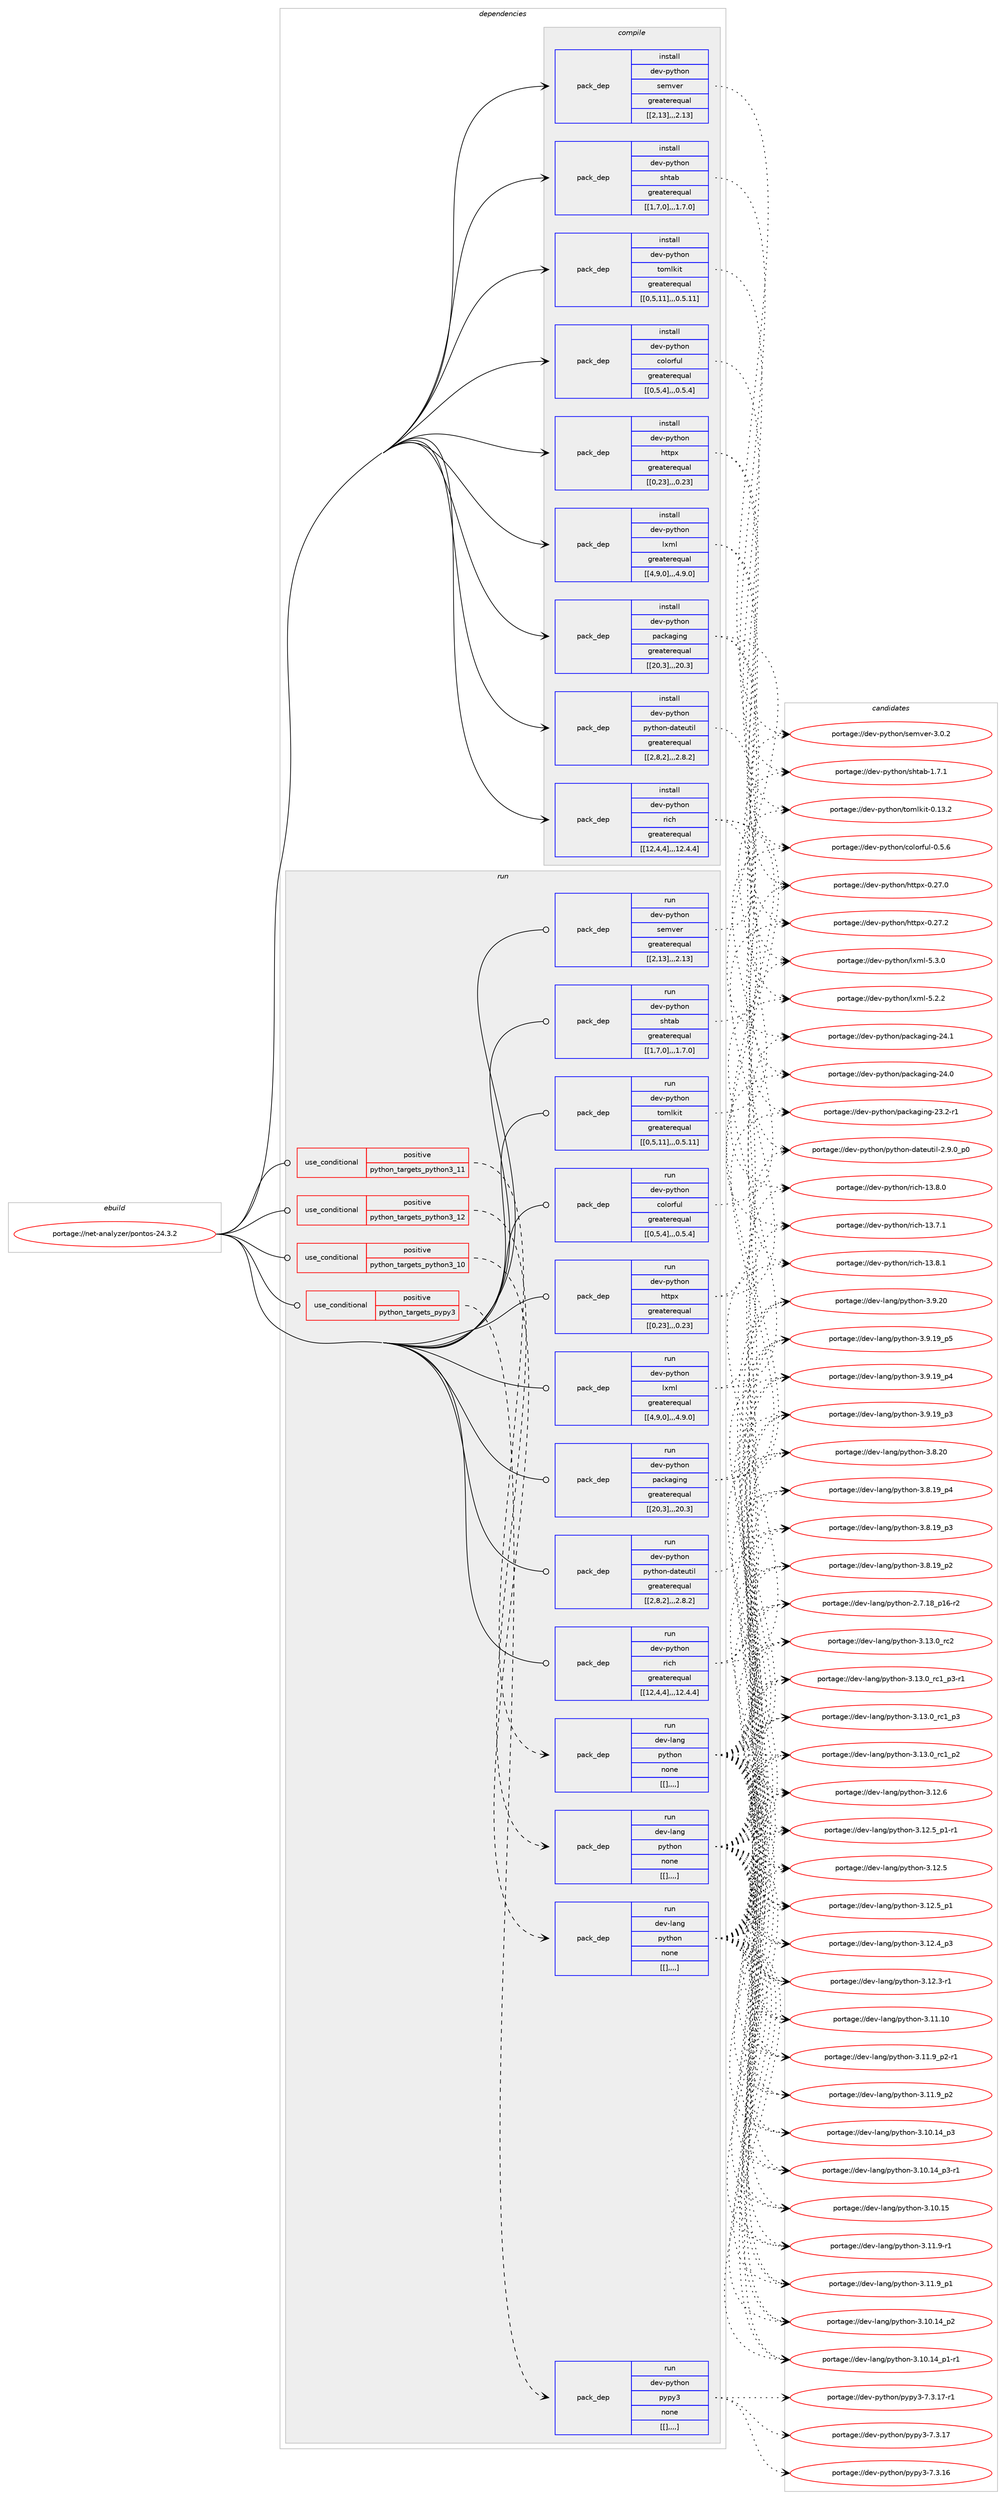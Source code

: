 digraph prolog {

# *************
# Graph options
# *************

newrank=true;
concentrate=true;
compound=true;
graph [rankdir=LR,fontname=Helvetica,fontsize=10,ranksep=1.5];#, ranksep=2.5, nodesep=0.2];
edge  [arrowhead=vee];
node  [fontname=Helvetica,fontsize=10];

# **********
# The ebuild
# **********

subgraph cluster_leftcol {
color=gray;
label=<<i>ebuild</i>>;
id [label="portage://net-analyzer/pontos-24.3.2", color=red, width=4, href="../net-analyzer/pontos-24.3.2.svg"];
}

# ****************
# The dependencies
# ****************

subgraph cluster_midcol {
color=gray;
label=<<i>dependencies</i>>;
subgraph cluster_compile {
fillcolor="#eeeeee";
style=filled;
label=<<i>compile</i>>;
subgraph pack264615 {
dependency360083 [label=<<TABLE BORDER="0" CELLBORDER="1" CELLSPACING="0" CELLPADDING="4" WIDTH="220"><TR><TD ROWSPAN="6" CELLPADDING="30">pack_dep</TD></TR><TR><TD WIDTH="110">install</TD></TR><TR><TD>dev-python</TD></TR><TR><TD>colorful</TD></TR><TR><TD>greaterequal</TD></TR><TR><TD>[[0,5,4],,,0.5.4]</TD></TR></TABLE>>, shape=none, color=blue];
}
id:e -> dependency360083:w [weight=20,style="solid",arrowhead="vee"];
subgraph pack264616 {
dependency360084 [label=<<TABLE BORDER="0" CELLBORDER="1" CELLSPACING="0" CELLPADDING="4" WIDTH="220"><TR><TD ROWSPAN="6" CELLPADDING="30">pack_dep</TD></TR><TR><TD WIDTH="110">install</TD></TR><TR><TD>dev-python</TD></TR><TR><TD>httpx</TD></TR><TR><TD>greaterequal</TD></TR><TR><TD>[[0,23],,,0.23]</TD></TR></TABLE>>, shape=none, color=blue];
}
id:e -> dependency360084:w [weight=20,style="solid",arrowhead="vee"];
subgraph pack264617 {
dependency360085 [label=<<TABLE BORDER="0" CELLBORDER="1" CELLSPACING="0" CELLPADDING="4" WIDTH="220"><TR><TD ROWSPAN="6" CELLPADDING="30">pack_dep</TD></TR><TR><TD WIDTH="110">install</TD></TR><TR><TD>dev-python</TD></TR><TR><TD>lxml</TD></TR><TR><TD>greaterequal</TD></TR><TR><TD>[[4,9,0],,,4.9.0]</TD></TR></TABLE>>, shape=none, color=blue];
}
id:e -> dependency360085:w [weight=20,style="solid",arrowhead="vee"];
subgraph pack264618 {
dependency360086 [label=<<TABLE BORDER="0" CELLBORDER="1" CELLSPACING="0" CELLPADDING="4" WIDTH="220"><TR><TD ROWSPAN="6" CELLPADDING="30">pack_dep</TD></TR><TR><TD WIDTH="110">install</TD></TR><TR><TD>dev-python</TD></TR><TR><TD>packaging</TD></TR><TR><TD>greaterequal</TD></TR><TR><TD>[[20,3],,,20.3]</TD></TR></TABLE>>, shape=none, color=blue];
}
id:e -> dependency360086:w [weight=20,style="solid",arrowhead="vee"];
subgraph pack264619 {
dependency360087 [label=<<TABLE BORDER="0" CELLBORDER="1" CELLSPACING="0" CELLPADDING="4" WIDTH="220"><TR><TD ROWSPAN="6" CELLPADDING="30">pack_dep</TD></TR><TR><TD WIDTH="110">install</TD></TR><TR><TD>dev-python</TD></TR><TR><TD>python-dateutil</TD></TR><TR><TD>greaterequal</TD></TR><TR><TD>[[2,8,2],,,2.8.2]</TD></TR></TABLE>>, shape=none, color=blue];
}
id:e -> dependency360087:w [weight=20,style="solid",arrowhead="vee"];
subgraph pack264620 {
dependency360088 [label=<<TABLE BORDER="0" CELLBORDER="1" CELLSPACING="0" CELLPADDING="4" WIDTH="220"><TR><TD ROWSPAN="6" CELLPADDING="30">pack_dep</TD></TR><TR><TD WIDTH="110">install</TD></TR><TR><TD>dev-python</TD></TR><TR><TD>rich</TD></TR><TR><TD>greaterequal</TD></TR><TR><TD>[[12,4,4],,,12.4.4]</TD></TR></TABLE>>, shape=none, color=blue];
}
id:e -> dependency360088:w [weight=20,style="solid",arrowhead="vee"];
subgraph pack264621 {
dependency360089 [label=<<TABLE BORDER="0" CELLBORDER="1" CELLSPACING="0" CELLPADDING="4" WIDTH="220"><TR><TD ROWSPAN="6" CELLPADDING="30">pack_dep</TD></TR><TR><TD WIDTH="110">install</TD></TR><TR><TD>dev-python</TD></TR><TR><TD>semver</TD></TR><TR><TD>greaterequal</TD></TR><TR><TD>[[2,13],,,2.13]</TD></TR></TABLE>>, shape=none, color=blue];
}
id:e -> dependency360089:w [weight=20,style="solid",arrowhead="vee"];
subgraph pack264622 {
dependency360090 [label=<<TABLE BORDER="0" CELLBORDER="1" CELLSPACING="0" CELLPADDING="4" WIDTH="220"><TR><TD ROWSPAN="6" CELLPADDING="30">pack_dep</TD></TR><TR><TD WIDTH="110">install</TD></TR><TR><TD>dev-python</TD></TR><TR><TD>shtab</TD></TR><TR><TD>greaterequal</TD></TR><TR><TD>[[1,7,0],,,1.7.0]</TD></TR></TABLE>>, shape=none, color=blue];
}
id:e -> dependency360090:w [weight=20,style="solid",arrowhead="vee"];
subgraph pack264623 {
dependency360091 [label=<<TABLE BORDER="0" CELLBORDER="1" CELLSPACING="0" CELLPADDING="4" WIDTH="220"><TR><TD ROWSPAN="6" CELLPADDING="30">pack_dep</TD></TR><TR><TD WIDTH="110">install</TD></TR><TR><TD>dev-python</TD></TR><TR><TD>tomlkit</TD></TR><TR><TD>greaterequal</TD></TR><TR><TD>[[0,5,11],,,0.5.11]</TD></TR></TABLE>>, shape=none, color=blue];
}
id:e -> dependency360091:w [weight=20,style="solid",arrowhead="vee"];
}
subgraph cluster_compileandrun {
fillcolor="#eeeeee";
style=filled;
label=<<i>compile and run</i>>;
}
subgraph cluster_run {
fillcolor="#eeeeee";
style=filled;
label=<<i>run</i>>;
subgraph cond92718 {
dependency360092 [label=<<TABLE BORDER="0" CELLBORDER="1" CELLSPACING="0" CELLPADDING="4"><TR><TD ROWSPAN="3" CELLPADDING="10">use_conditional</TD></TR><TR><TD>positive</TD></TR><TR><TD>python_targets_pypy3</TD></TR></TABLE>>, shape=none, color=red];
subgraph pack264624 {
dependency360093 [label=<<TABLE BORDER="0" CELLBORDER="1" CELLSPACING="0" CELLPADDING="4" WIDTH="220"><TR><TD ROWSPAN="6" CELLPADDING="30">pack_dep</TD></TR><TR><TD WIDTH="110">run</TD></TR><TR><TD>dev-python</TD></TR><TR><TD>pypy3</TD></TR><TR><TD>none</TD></TR><TR><TD>[[],,,,]</TD></TR></TABLE>>, shape=none, color=blue];
}
dependency360092:e -> dependency360093:w [weight=20,style="dashed",arrowhead="vee"];
}
id:e -> dependency360092:w [weight=20,style="solid",arrowhead="odot"];
subgraph cond92719 {
dependency360094 [label=<<TABLE BORDER="0" CELLBORDER="1" CELLSPACING="0" CELLPADDING="4"><TR><TD ROWSPAN="3" CELLPADDING="10">use_conditional</TD></TR><TR><TD>positive</TD></TR><TR><TD>python_targets_python3_10</TD></TR></TABLE>>, shape=none, color=red];
subgraph pack264625 {
dependency360095 [label=<<TABLE BORDER="0" CELLBORDER="1" CELLSPACING="0" CELLPADDING="4" WIDTH="220"><TR><TD ROWSPAN="6" CELLPADDING="30">pack_dep</TD></TR><TR><TD WIDTH="110">run</TD></TR><TR><TD>dev-lang</TD></TR><TR><TD>python</TD></TR><TR><TD>none</TD></TR><TR><TD>[[],,,,]</TD></TR></TABLE>>, shape=none, color=blue];
}
dependency360094:e -> dependency360095:w [weight=20,style="dashed",arrowhead="vee"];
}
id:e -> dependency360094:w [weight=20,style="solid",arrowhead="odot"];
subgraph cond92720 {
dependency360096 [label=<<TABLE BORDER="0" CELLBORDER="1" CELLSPACING="0" CELLPADDING="4"><TR><TD ROWSPAN="3" CELLPADDING="10">use_conditional</TD></TR><TR><TD>positive</TD></TR><TR><TD>python_targets_python3_11</TD></TR></TABLE>>, shape=none, color=red];
subgraph pack264626 {
dependency360097 [label=<<TABLE BORDER="0" CELLBORDER="1" CELLSPACING="0" CELLPADDING="4" WIDTH="220"><TR><TD ROWSPAN="6" CELLPADDING="30">pack_dep</TD></TR><TR><TD WIDTH="110">run</TD></TR><TR><TD>dev-lang</TD></TR><TR><TD>python</TD></TR><TR><TD>none</TD></TR><TR><TD>[[],,,,]</TD></TR></TABLE>>, shape=none, color=blue];
}
dependency360096:e -> dependency360097:w [weight=20,style="dashed",arrowhead="vee"];
}
id:e -> dependency360096:w [weight=20,style="solid",arrowhead="odot"];
subgraph cond92721 {
dependency360098 [label=<<TABLE BORDER="0" CELLBORDER="1" CELLSPACING="0" CELLPADDING="4"><TR><TD ROWSPAN="3" CELLPADDING="10">use_conditional</TD></TR><TR><TD>positive</TD></TR><TR><TD>python_targets_python3_12</TD></TR></TABLE>>, shape=none, color=red];
subgraph pack264627 {
dependency360099 [label=<<TABLE BORDER="0" CELLBORDER="1" CELLSPACING="0" CELLPADDING="4" WIDTH="220"><TR><TD ROWSPAN="6" CELLPADDING="30">pack_dep</TD></TR><TR><TD WIDTH="110">run</TD></TR><TR><TD>dev-lang</TD></TR><TR><TD>python</TD></TR><TR><TD>none</TD></TR><TR><TD>[[],,,,]</TD></TR></TABLE>>, shape=none, color=blue];
}
dependency360098:e -> dependency360099:w [weight=20,style="dashed",arrowhead="vee"];
}
id:e -> dependency360098:w [weight=20,style="solid",arrowhead="odot"];
subgraph pack264628 {
dependency360100 [label=<<TABLE BORDER="0" CELLBORDER="1" CELLSPACING="0" CELLPADDING="4" WIDTH="220"><TR><TD ROWSPAN="6" CELLPADDING="30">pack_dep</TD></TR><TR><TD WIDTH="110">run</TD></TR><TR><TD>dev-python</TD></TR><TR><TD>colorful</TD></TR><TR><TD>greaterequal</TD></TR><TR><TD>[[0,5,4],,,0.5.4]</TD></TR></TABLE>>, shape=none, color=blue];
}
id:e -> dependency360100:w [weight=20,style="solid",arrowhead="odot"];
subgraph pack264629 {
dependency360101 [label=<<TABLE BORDER="0" CELLBORDER="1" CELLSPACING="0" CELLPADDING="4" WIDTH="220"><TR><TD ROWSPAN="6" CELLPADDING="30">pack_dep</TD></TR><TR><TD WIDTH="110">run</TD></TR><TR><TD>dev-python</TD></TR><TR><TD>httpx</TD></TR><TR><TD>greaterequal</TD></TR><TR><TD>[[0,23],,,0.23]</TD></TR></TABLE>>, shape=none, color=blue];
}
id:e -> dependency360101:w [weight=20,style="solid",arrowhead="odot"];
subgraph pack264630 {
dependency360102 [label=<<TABLE BORDER="0" CELLBORDER="1" CELLSPACING="0" CELLPADDING="4" WIDTH="220"><TR><TD ROWSPAN="6" CELLPADDING="30">pack_dep</TD></TR><TR><TD WIDTH="110">run</TD></TR><TR><TD>dev-python</TD></TR><TR><TD>lxml</TD></TR><TR><TD>greaterequal</TD></TR><TR><TD>[[4,9,0],,,4.9.0]</TD></TR></TABLE>>, shape=none, color=blue];
}
id:e -> dependency360102:w [weight=20,style="solid",arrowhead="odot"];
subgraph pack264631 {
dependency360103 [label=<<TABLE BORDER="0" CELLBORDER="1" CELLSPACING="0" CELLPADDING="4" WIDTH="220"><TR><TD ROWSPAN="6" CELLPADDING="30">pack_dep</TD></TR><TR><TD WIDTH="110">run</TD></TR><TR><TD>dev-python</TD></TR><TR><TD>packaging</TD></TR><TR><TD>greaterequal</TD></TR><TR><TD>[[20,3],,,20.3]</TD></TR></TABLE>>, shape=none, color=blue];
}
id:e -> dependency360103:w [weight=20,style="solid",arrowhead="odot"];
subgraph pack264632 {
dependency360104 [label=<<TABLE BORDER="0" CELLBORDER="1" CELLSPACING="0" CELLPADDING="4" WIDTH="220"><TR><TD ROWSPAN="6" CELLPADDING="30">pack_dep</TD></TR><TR><TD WIDTH="110">run</TD></TR><TR><TD>dev-python</TD></TR><TR><TD>python-dateutil</TD></TR><TR><TD>greaterequal</TD></TR><TR><TD>[[2,8,2],,,2.8.2]</TD></TR></TABLE>>, shape=none, color=blue];
}
id:e -> dependency360104:w [weight=20,style="solid",arrowhead="odot"];
subgraph pack264633 {
dependency360105 [label=<<TABLE BORDER="0" CELLBORDER="1" CELLSPACING="0" CELLPADDING="4" WIDTH="220"><TR><TD ROWSPAN="6" CELLPADDING="30">pack_dep</TD></TR><TR><TD WIDTH="110">run</TD></TR><TR><TD>dev-python</TD></TR><TR><TD>rich</TD></TR><TR><TD>greaterequal</TD></TR><TR><TD>[[12,4,4],,,12.4.4]</TD></TR></TABLE>>, shape=none, color=blue];
}
id:e -> dependency360105:w [weight=20,style="solid",arrowhead="odot"];
subgraph pack264634 {
dependency360106 [label=<<TABLE BORDER="0" CELLBORDER="1" CELLSPACING="0" CELLPADDING="4" WIDTH="220"><TR><TD ROWSPAN="6" CELLPADDING="30">pack_dep</TD></TR><TR><TD WIDTH="110">run</TD></TR><TR><TD>dev-python</TD></TR><TR><TD>semver</TD></TR><TR><TD>greaterequal</TD></TR><TR><TD>[[2,13],,,2.13]</TD></TR></TABLE>>, shape=none, color=blue];
}
id:e -> dependency360106:w [weight=20,style="solid",arrowhead="odot"];
subgraph pack264635 {
dependency360107 [label=<<TABLE BORDER="0" CELLBORDER="1" CELLSPACING="0" CELLPADDING="4" WIDTH="220"><TR><TD ROWSPAN="6" CELLPADDING="30">pack_dep</TD></TR><TR><TD WIDTH="110">run</TD></TR><TR><TD>dev-python</TD></TR><TR><TD>shtab</TD></TR><TR><TD>greaterequal</TD></TR><TR><TD>[[1,7,0],,,1.7.0]</TD></TR></TABLE>>, shape=none, color=blue];
}
id:e -> dependency360107:w [weight=20,style="solid",arrowhead="odot"];
subgraph pack264636 {
dependency360108 [label=<<TABLE BORDER="0" CELLBORDER="1" CELLSPACING="0" CELLPADDING="4" WIDTH="220"><TR><TD ROWSPAN="6" CELLPADDING="30">pack_dep</TD></TR><TR><TD WIDTH="110">run</TD></TR><TR><TD>dev-python</TD></TR><TR><TD>tomlkit</TD></TR><TR><TD>greaterequal</TD></TR><TR><TD>[[0,5,11],,,0.5.11]</TD></TR></TABLE>>, shape=none, color=blue];
}
id:e -> dependency360108:w [weight=20,style="solid",arrowhead="odot"];
}
}

# **************
# The candidates
# **************

subgraph cluster_choices {
rank=same;
color=gray;
label=<<i>candidates</i>>;

subgraph choice264615 {
color=black;
nodesep=1;
choice100101118451121211161041111104799111108111114102117108454846534654 [label="portage://dev-python/colorful-0.5.6", color=red, width=4,href="../dev-python/colorful-0.5.6.svg"];
dependency360083:e -> choice100101118451121211161041111104799111108111114102117108454846534654:w [style=dotted,weight="100"];
}
subgraph choice264616 {
color=black;
nodesep=1;
choice100101118451121211161041111104710411611611212045484650554650 [label="portage://dev-python/httpx-0.27.2", color=red, width=4,href="../dev-python/httpx-0.27.2.svg"];
choice100101118451121211161041111104710411611611212045484650554648 [label="portage://dev-python/httpx-0.27.0", color=red, width=4,href="../dev-python/httpx-0.27.0.svg"];
dependency360084:e -> choice100101118451121211161041111104710411611611212045484650554650:w [style=dotted,weight="100"];
dependency360084:e -> choice100101118451121211161041111104710411611611212045484650554648:w [style=dotted,weight="100"];
}
subgraph choice264617 {
color=black;
nodesep=1;
choice1001011184511212111610411111047108120109108455346514648 [label="portage://dev-python/lxml-5.3.0", color=red, width=4,href="../dev-python/lxml-5.3.0.svg"];
choice1001011184511212111610411111047108120109108455346504650 [label="portage://dev-python/lxml-5.2.2", color=red, width=4,href="../dev-python/lxml-5.2.2.svg"];
dependency360085:e -> choice1001011184511212111610411111047108120109108455346514648:w [style=dotted,weight="100"];
dependency360085:e -> choice1001011184511212111610411111047108120109108455346504650:w [style=dotted,weight="100"];
}
subgraph choice264618 {
color=black;
nodesep=1;
choice10010111845112121116104111110471129799107971031051101034550524649 [label="portage://dev-python/packaging-24.1", color=red, width=4,href="../dev-python/packaging-24.1.svg"];
choice10010111845112121116104111110471129799107971031051101034550524648 [label="portage://dev-python/packaging-24.0", color=red, width=4,href="../dev-python/packaging-24.0.svg"];
choice100101118451121211161041111104711297991079710310511010345505146504511449 [label="portage://dev-python/packaging-23.2-r1", color=red, width=4,href="../dev-python/packaging-23.2-r1.svg"];
dependency360086:e -> choice10010111845112121116104111110471129799107971031051101034550524649:w [style=dotted,weight="100"];
dependency360086:e -> choice10010111845112121116104111110471129799107971031051101034550524648:w [style=dotted,weight="100"];
dependency360086:e -> choice100101118451121211161041111104711297991079710310511010345505146504511449:w [style=dotted,weight="100"];
}
subgraph choice264619 {
color=black;
nodesep=1;
choice100101118451121211161041111104711212111610411111045100971161011171161051084550465746489511248 [label="portage://dev-python/python-dateutil-2.9.0_p0", color=red, width=4,href="../dev-python/python-dateutil-2.9.0_p0.svg"];
dependency360087:e -> choice100101118451121211161041111104711212111610411111045100971161011171161051084550465746489511248:w [style=dotted,weight="100"];
}
subgraph choice264620 {
color=black;
nodesep=1;
choice10010111845112121116104111110471141059910445495146564649 [label="portage://dev-python/rich-13.8.1", color=red, width=4,href="../dev-python/rich-13.8.1.svg"];
choice10010111845112121116104111110471141059910445495146564648 [label="portage://dev-python/rich-13.8.0", color=red, width=4,href="../dev-python/rich-13.8.0.svg"];
choice10010111845112121116104111110471141059910445495146554649 [label="portage://dev-python/rich-13.7.1", color=red, width=4,href="../dev-python/rich-13.7.1.svg"];
dependency360088:e -> choice10010111845112121116104111110471141059910445495146564649:w [style=dotted,weight="100"];
dependency360088:e -> choice10010111845112121116104111110471141059910445495146564648:w [style=dotted,weight="100"];
dependency360088:e -> choice10010111845112121116104111110471141059910445495146554649:w [style=dotted,weight="100"];
}
subgraph choice264621 {
color=black;
nodesep=1;
choice1001011184511212111610411111047115101109118101114455146484650 [label="portage://dev-python/semver-3.0.2", color=red, width=4,href="../dev-python/semver-3.0.2.svg"];
dependency360089:e -> choice1001011184511212111610411111047115101109118101114455146484650:w [style=dotted,weight="100"];
}
subgraph choice264622 {
color=black;
nodesep=1;
choice10010111845112121116104111110471151041169798454946554649 [label="portage://dev-python/shtab-1.7.1", color=red, width=4,href="../dev-python/shtab-1.7.1.svg"];
dependency360090:e -> choice10010111845112121116104111110471151041169798454946554649:w [style=dotted,weight="100"];
}
subgraph choice264623 {
color=black;
nodesep=1;
choice100101118451121211161041111104711611110910810710511645484649514650 [label="portage://dev-python/tomlkit-0.13.2", color=red, width=4,href="../dev-python/tomlkit-0.13.2.svg"];
dependency360091:e -> choice100101118451121211161041111104711611110910810710511645484649514650:w [style=dotted,weight="100"];
}
subgraph choice264624 {
color=black;
nodesep=1;
choice100101118451121211161041111104711212111212151455546514649554511449 [label="portage://dev-python/pypy3-7.3.17-r1", color=red, width=4,href="../dev-python/pypy3-7.3.17-r1.svg"];
choice10010111845112121116104111110471121211121215145554651464955 [label="portage://dev-python/pypy3-7.3.17", color=red, width=4,href="../dev-python/pypy3-7.3.17.svg"];
choice10010111845112121116104111110471121211121215145554651464954 [label="portage://dev-python/pypy3-7.3.16", color=red, width=4,href="../dev-python/pypy3-7.3.16.svg"];
dependency360093:e -> choice100101118451121211161041111104711212111212151455546514649554511449:w [style=dotted,weight="100"];
dependency360093:e -> choice10010111845112121116104111110471121211121215145554651464955:w [style=dotted,weight="100"];
dependency360093:e -> choice10010111845112121116104111110471121211121215145554651464954:w [style=dotted,weight="100"];
}
subgraph choice264625 {
color=black;
nodesep=1;
choice10010111845108971101034711212111610411111045514649514648951149950 [label="portage://dev-lang/python-3.13.0_rc2", color=red, width=4,href="../dev-lang/python-3.13.0_rc2.svg"];
choice1001011184510897110103471121211161041111104551464951464895114994995112514511449 [label="portage://dev-lang/python-3.13.0_rc1_p3-r1", color=red, width=4,href="../dev-lang/python-3.13.0_rc1_p3-r1.svg"];
choice100101118451089711010347112121116104111110455146495146489511499499511251 [label="portage://dev-lang/python-3.13.0_rc1_p3", color=red, width=4,href="../dev-lang/python-3.13.0_rc1_p3.svg"];
choice100101118451089711010347112121116104111110455146495146489511499499511250 [label="portage://dev-lang/python-3.13.0_rc1_p2", color=red, width=4,href="../dev-lang/python-3.13.0_rc1_p2.svg"];
choice10010111845108971101034711212111610411111045514649504654 [label="portage://dev-lang/python-3.12.6", color=red, width=4,href="../dev-lang/python-3.12.6.svg"];
choice1001011184510897110103471121211161041111104551464950465395112494511449 [label="portage://dev-lang/python-3.12.5_p1-r1", color=red, width=4,href="../dev-lang/python-3.12.5_p1-r1.svg"];
choice100101118451089711010347112121116104111110455146495046539511249 [label="portage://dev-lang/python-3.12.5_p1", color=red, width=4,href="../dev-lang/python-3.12.5_p1.svg"];
choice10010111845108971101034711212111610411111045514649504653 [label="portage://dev-lang/python-3.12.5", color=red, width=4,href="../dev-lang/python-3.12.5.svg"];
choice100101118451089711010347112121116104111110455146495046529511251 [label="portage://dev-lang/python-3.12.4_p3", color=red, width=4,href="../dev-lang/python-3.12.4_p3.svg"];
choice100101118451089711010347112121116104111110455146495046514511449 [label="portage://dev-lang/python-3.12.3-r1", color=red, width=4,href="../dev-lang/python-3.12.3-r1.svg"];
choice1001011184510897110103471121211161041111104551464949464948 [label="portage://dev-lang/python-3.11.10", color=red, width=4,href="../dev-lang/python-3.11.10.svg"];
choice1001011184510897110103471121211161041111104551464949465795112504511449 [label="portage://dev-lang/python-3.11.9_p2-r1", color=red, width=4,href="../dev-lang/python-3.11.9_p2-r1.svg"];
choice100101118451089711010347112121116104111110455146494946579511250 [label="portage://dev-lang/python-3.11.9_p2", color=red, width=4,href="../dev-lang/python-3.11.9_p2.svg"];
choice100101118451089711010347112121116104111110455146494946579511249 [label="portage://dev-lang/python-3.11.9_p1", color=red, width=4,href="../dev-lang/python-3.11.9_p1.svg"];
choice100101118451089711010347112121116104111110455146494946574511449 [label="portage://dev-lang/python-3.11.9-r1", color=red, width=4,href="../dev-lang/python-3.11.9-r1.svg"];
choice1001011184510897110103471121211161041111104551464948464953 [label="portage://dev-lang/python-3.10.15", color=red, width=4,href="../dev-lang/python-3.10.15.svg"];
choice100101118451089711010347112121116104111110455146494846495295112514511449 [label="portage://dev-lang/python-3.10.14_p3-r1", color=red, width=4,href="../dev-lang/python-3.10.14_p3-r1.svg"];
choice10010111845108971101034711212111610411111045514649484649529511251 [label="portage://dev-lang/python-3.10.14_p3", color=red, width=4,href="../dev-lang/python-3.10.14_p3.svg"];
choice10010111845108971101034711212111610411111045514649484649529511250 [label="portage://dev-lang/python-3.10.14_p2", color=red, width=4,href="../dev-lang/python-3.10.14_p2.svg"];
choice100101118451089711010347112121116104111110455146494846495295112494511449 [label="portage://dev-lang/python-3.10.14_p1-r1", color=red, width=4,href="../dev-lang/python-3.10.14_p1-r1.svg"];
choice10010111845108971101034711212111610411111045514657465048 [label="portage://dev-lang/python-3.9.20", color=red, width=4,href="../dev-lang/python-3.9.20.svg"];
choice100101118451089711010347112121116104111110455146574649579511253 [label="portage://dev-lang/python-3.9.19_p5", color=red, width=4,href="../dev-lang/python-3.9.19_p5.svg"];
choice100101118451089711010347112121116104111110455146574649579511252 [label="portage://dev-lang/python-3.9.19_p4", color=red, width=4,href="../dev-lang/python-3.9.19_p4.svg"];
choice100101118451089711010347112121116104111110455146574649579511251 [label="portage://dev-lang/python-3.9.19_p3", color=red, width=4,href="../dev-lang/python-3.9.19_p3.svg"];
choice10010111845108971101034711212111610411111045514656465048 [label="portage://dev-lang/python-3.8.20", color=red, width=4,href="../dev-lang/python-3.8.20.svg"];
choice100101118451089711010347112121116104111110455146564649579511252 [label="portage://dev-lang/python-3.8.19_p4", color=red, width=4,href="../dev-lang/python-3.8.19_p4.svg"];
choice100101118451089711010347112121116104111110455146564649579511251 [label="portage://dev-lang/python-3.8.19_p3", color=red, width=4,href="../dev-lang/python-3.8.19_p3.svg"];
choice100101118451089711010347112121116104111110455146564649579511250 [label="portage://dev-lang/python-3.8.19_p2", color=red, width=4,href="../dev-lang/python-3.8.19_p2.svg"];
choice100101118451089711010347112121116104111110455046554649569511249544511450 [label="portage://dev-lang/python-2.7.18_p16-r2", color=red, width=4,href="../dev-lang/python-2.7.18_p16-r2.svg"];
dependency360095:e -> choice10010111845108971101034711212111610411111045514649514648951149950:w [style=dotted,weight="100"];
dependency360095:e -> choice1001011184510897110103471121211161041111104551464951464895114994995112514511449:w [style=dotted,weight="100"];
dependency360095:e -> choice100101118451089711010347112121116104111110455146495146489511499499511251:w [style=dotted,weight="100"];
dependency360095:e -> choice100101118451089711010347112121116104111110455146495146489511499499511250:w [style=dotted,weight="100"];
dependency360095:e -> choice10010111845108971101034711212111610411111045514649504654:w [style=dotted,weight="100"];
dependency360095:e -> choice1001011184510897110103471121211161041111104551464950465395112494511449:w [style=dotted,weight="100"];
dependency360095:e -> choice100101118451089711010347112121116104111110455146495046539511249:w [style=dotted,weight="100"];
dependency360095:e -> choice10010111845108971101034711212111610411111045514649504653:w [style=dotted,weight="100"];
dependency360095:e -> choice100101118451089711010347112121116104111110455146495046529511251:w [style=dotted,weight="100"];
dependency360095:e -> choice100101118451089711010347112121116104111110455146495046514511449:w [style=dotted,weight="100"];
dependency360095:e -> choice1001011184510897110103471121211161041111104551464949464948:w [style=dotted,weight="100"];
dependency360095:e -> choice1001011184510897110103471121211161041111104551464949465795112504511449:w [style=dotted,weight="100"];
dependency360095:e -> choice100101118451089711010347112121116104111110455146494946579511250:w [style=dotted,weight="100"];
dependency360095:e -> choice100101118451089711010347112121116104111110455146494946579511249:w [style=dotted,weight="100"];
dependency360095:e -> choice100101118451089711010347112121116104111110455146494946574511449:w [style=dotted,weight="100"];
dependency360095:e -> choice1001011184510897110103471121211161041111104551464948464953:w [style=dotted,weight="100"];
dependency360095:e -> choice100101118451089711010347112121116104111110455146494846495295112514511449:w [style=dotted,weight="100"];
dependency360095:e -> choice10010111845108971101034711212111610411111045514649484649529511251:w [style=dotted,weight="100"];
dependency360095:e -> choice10010111845108971101034711212111610411111045514649484649529511250:w [style=dotted,weight="100"];
dependency360095:e -> choice100101118451089711010347112121116104111110455146494846495295112494511449:w [style=dotted,weight="100"];
dependency360095:e -> choice10010111845108971101034711212111610411111045514657465048:w [style=dotted,weight="100"];
dependency360095:e -> choice100101118451089711010347112121116104111110455146574649579511253:w [style=dotted,weight="100"];
dependency360095:e -> choice100101118451089711010347112121116104111110455146574649579511252:w [style=dotted,weight="100"];
dependency360095:e -> choice100101118451089711010347112121116104111110455146574649579511251:w [style=dotted,weight="100"];
dependency360095:e -> choice10010111845108971101034711212111610411111045514656465048:w [style=dotted,weight="100"];
dependency360095:e -> choice100101118451089711010347112121116104111110455146564649579511252:w [style=dotted,weight="100"];
dependency360095:e -> choice100101118451089711010347112121116104111110455146564649579511251:w [style=dotted,weight="100"];
dependency360095:e -> choice100101118451089711010347112121116104111110455146564649579511250:w [style=dotted,weight="100"];
dependency360095:e -> choice100101118451089711010347112121116104111110455046554649569511249544511450:w [style=dotted,weight="100"];
}
subgraph choice264626 {
color=black;
nodesep=1;
choice10010111845108971101034711212111610411111045514649514648951149950 [label="portage://dev-lang/python-3.13.0_rc2", color=red, width=4,href="../dev-lang/python-3.13.0_rc2.svg"];
choice1001011184510897110103471121211161041111104551464951464895114994995112514511449 [label="portage://dev-lang/python-3.13.0_rc1_p3-r1", color=red, width=4,href="../dev-lang/python-3.13.0_rc1_p3-r1.svg"];
choice100101118451089711010347112121116104111110455146495146489511499499511251 [label="portage://dev-lang/python-3.13.0_rc1_p3", color=red, width=4,href="../dev-lang/python-3.13.0_rc1_p3.svg"];
choice100101118451089711010347112121116104111110455146495146489511499499511250 [label="portage://dev-lang/python-3.13.0_rc1_p2", color=red, width=4,href="../dev-lang/python-3.13.0_rc1_p2.svg"];
choice10010111845108971101034711212111610411111045514649504654 [label="portage://dev-lang/python-3.12.6", color=red, width=4,href="../dev-lang/python-3.12.6.svg"];
choice1001011184510897110103471121211161041111104551464950465395112494511449 [label="portage://dev-lang/python-3.12.5_p1-r1", color=red, width=4,href="../dev-lang/python-3.12.5_p1-r1.svg"];
choice100101118451089711010347112121116104111110455146495046539511249 [label="portage://dev-lang/python-3.12.5_p1", color=red, width=4,href="../dev-lang/python-3.12.5_p1.svg"];
choice10010111845108971101034711212111610411111045514649504653 [label="portage://dev-lang/python-3.12.5", color=red, width=4,href="../dev-lang/python-3.12.5.svg"];
choice100101118451089711010347112121116104111110455146495046529511251 [label="portage://dev-lang/python-3.12.4_p3", color=red, width=4,href="../dev-lang/python-3.12.4_p3.svg"];
choice100101118451089711010347112121116104111110455146495046514511449 [label="portage://dev-lang/python-3.12.3-r1", color=red, width=4,href="../dev-lang/python-3.12.3-r1.svg"];
choice1001011184510897110103471121211161041111104551464949464948 [label="portage://dev-lang/python-3.11.10", color=red, width=4,href="../dev-lang/python-3.11.10.svg"];
choice1001011184510897110103471121211161041111104551464949465795112504511449 [label="portage://dev-lang/python-3.11.9_p2-r1", color=red, width=4,href="../dev-lang/python-3.11.9_p2-r1.svg"];
choice100101118451089711010347112121116104111110455146494946579511250 [label="portage://dev-lang/python-3.11.9_p2", color=red, width=4,href="../dev-lang/python-3.11.9_p2.svg"];
choice100101118451089711010347112121116104111110455146494946579511249 [label="portage://dev-lang/python-3.11.9_p1", color=red, width=4,href="../dev-lang/python-3.11.9_p1.svg"];
choice100101118451089711010347112121116104111110455146494946574511449 [label="portage://dev-lang/python-3.11.9-r1", color=red, width=4,href="../dev-lang/python-3.11.9-r1.svg"];
choice1001011184510897110103471121211161041111104551464948464953 [label="portage://dev-lang/python-3.10.15", color=red, width=4,href="../dev-lang/python-3.10.15.svg"];
choice100101118451089711010347112121116104111110455146494846495295112514511449 [label="portage://dev-lang/python-3.10.14_p3-r1", color=red, width=4,href="../dev-lang/python-3.10.14_p3-r1.svg"];
choice10010111845108971101034711212111610411111045514649484649529511251 [label="portage://dev-lang/python-3.10.14_p3", color=red, width=4,href="../dev-lang/python-3.10.14_p3.svg"];
choice10010111845108971101034711212111610411111045514649484649529511250 [label="portage://dev-lang/python-3.10.14_p2", color=red, width=4,href="../dev-lang/python-3.10.14_p2.svg"];
choice100101118451089711010347112121116104111110455146494846495295112494511449 [label="portage://dev-lang/python-3.10.14_p1-r1", color=red, width=4,href="../dev-lang/python-3.10.14_p1-r1.svg"];
choice10010111845108971101034711212111610411111045514657465048 [label="portage://dev-lang/python-3.9.20", color=red, width=4,href="../dev-lang/python-3.9.20.svg"];
choice100101118451089711010347112121116104111110455146574649579511253 [label="portage://dev-lang/python-3.9.19_p5", color=red, width=4,href="../dev-lang/python-3.9.19_p5.svg"];
choice100101118451089711010347112121116104111110455146574649579511252 [label="portage://dev-lang/python-3.9.19_p4", color=red, width=4,href="../dev-lang/python-3.9.19_p4.svg"];
choice100101118451089711010347112121116104111110455146574649579511251 [label="portage://dev-lang/python-3.9.19_p3", color=red, width=4,href="../dev-lang/python-3.9.19_p3.svg"];
choice10010111845108971101034711212111610411111045514656465048 [label="portage://dev-lang/python-3.8.20", color=red, width=4,href="../dev-lang/python-3.8.20.svg"];
choice100101118451089711010347112121116104111110455146564649579511252 [label="portage://dev-lang/python-3.8.19_p4", color=red, width=4,href="../dev-lang/python-3.8.19_p4.svg"];
choice100101118451089711010347112121116104111110455146564649579511251 [label="portage://dev-lang/python-3.8.19_p3", color=red, width=4,href="../dev-lang/python-3.8.19_p3.svg"];
choice100101118451089711010347112121116104111110455146564649579511250 [label="portage://dev-lang/python-3.8.19_p2", color=red, width=4,href="../dev-lang/python-3.8.19_p2.svg"];
choice100101118451089711010347112121116104111110455046554649569511249544511450 [label="portage://dev-lang/python-2.7.18_p16-r2", color=red, width=4,href="../dev-lang/python-2.7.18_p16-r2.svg"];
dependency360097:e -> choice10010111845108971101034711212111610411111045514649514648951149950:w [style=dotted,weight="100"];
dependency360097:e -> choice1001011184510897110103471121211161041111104551464951464895114994995112514511449:w [style=dotted,weight="100"];
dependency360097:e -> choice100101118451089711010347112121116104111110455146495146489511499499511251:w [style=dotted,weight="100"];
dependency360097:e -> choice100101118451089711010347112121116104111110455146495146489511499499511250:w [style=dotted,weight="100"];
dependency360097:e -> choice10010111845108971101034711212111610411111045514649504654:w [style=dotted,weight="100"];
dependency360097:e -> choice1001011184510897110103471121211161041111104551464950465395112494511449:w [style=dotted,weight="100"];
dependency360097:e -> choice100101118451089711010347112121116104111110455146495046539511249:w [style=dotted,weight="100"];
dependency360097:e -> choice10010111845108971101034711212111610411111045514649504653:w [style=dotted,weight="100"];
dependency360097:e -> choice100101118451089711010347112121116104111110455146495046529511251:w [style=dotted,weight="100"];
dependency360097:e -> choice100101118451089711010347112121116104111110455146495046514511449:w [style=dotted,weight="100"];
dependency360097:e -> choice1001011184510897110103471121211161041111104551464949464948:w [style=dotted,weight="100"];
dependency360097:e -> choice1001011184510897110103471121211161041111104551464949465795112504511449:w [style=dotted,weight="100"];
dependency360097:e -> choice100101118451089711010347112121116104111110455146494946579511250:w [style=dotted,weight="100"];
dependency360097:e -> choice100101118451089711010347112121116104111110455146494946579511249:w [style=dotted,weight="100"];
dependency360097:e -> choice100101118451089711010347112121116104111110455146494946574511449:w [style=dotted,weight="100"];
dependency360097:e -> choice1001011184510897110103471121211161041111104551464948464953:w [style=dotted,weight="100"];
dependency360097:e -> choice100101118451089711010347112121116104111110455146494846495295112514511449:w [style=dotted,weight="100"];
dependency360097:e -> choice10010111845108971101034711212111610411111045514649484649529511251:w [style=dotted,weight="100"];
dependency360097:e -> choice10010111845108971101034711212111610411111045514649484649529511250:w [style=dotted,weight="100"];
dependency360097:e -> choice100101118451089711010347112121116104111110455146494846495295112494511449:w [style=dotted,weight="100"];
dependency360097:e -> choice10010111845108971101034711212111610411111045514657465048:w [style=dotted,weight="100"];
dependency360097:e -> choice100101118451089711010347112121116104111110455146574649579511253:w [style=dotted,weight="100"];
dependency360097:e -> choice100101118451089711010347112121116104111110455146574649579511252:w [style=dotted,weight="100"];
dependency360097:e -> choice100101118451089711010347112121116104111110455146574649579511251:w [style=dotted,weight="100"];
dependency360097:e -> choice10010111845108971101034711212111610411111045514656465048:w [style=dotted,weight="100"];
dependency360097:e -> choice100101118451089711010347112121116104111110455146564649579511252:w [style=dotted,weight="100"];
dependency360097:e -> choice100101118451089711010347112121116104111110455146564649579511251:w [style=dotted,weight="100"];
dependency360097:e -> choice100101118451089711010347112121116104111110455146564649579511250:w [style=dotted,weight="100"];
dependency360097:e -> choice100101118451089711010347112121116104111110455046554649569511249544511450:w [style=dotted,weight="100"];
}
subgraph choice264627 {
color=black;
nodesep=1;
choice10010111845108971101034711212111610411111045514649514648951149950 [label="portage://dev-lang/python-3.13.0_rc2", color=red, width=4,href="../dev-lang/python-3.13.0_rc2.svg"];
choice1001011184510897110103471121211161041111104551464951464895114994995112514511449 [label="portage://dev-lang/python-3.13.0_rc1_p3-r1", color=red, width=4,href="../dev-lang/python-3.13.0_rc1_p3-r1.svg"];
choice100101118451089711010347112121116104111110455146495146489511499499511251 [label="portage://dev-lang/python-3.13.0_rc1_p3", color=red, width=4,href="../dev-lang/python-3.13.0_rc1_p3.svg"];
choice100101118451089711010347112121116104111110455146495146489511499499511250 [label="portage://dev-lang/python-3.13.0_rc1_p2", color=red, width=4,href="../dev-lang/python-3.13.0_rc1_p2.svg"];
choice10010111845108971101034711212111610411111045514649504654 [label="portage://dev-lang/python-3.12.6", color=red, width=4,href="../dev-lang/python-3.12.6.svg"];
choice1001011184510897110103471121211161041111104551464950465395112494511449 [label="portage://dev-lang/python-3.12.5_p1-r1", color=red, width=4,href="../dev-lang/python-3.12.5_p1-r1.svg"];
choice100101118451089711010347112121116104111110455146495046539511249 [label="portage://dev-lang/python-3.12.5_p1", color=red, width=4,href="../dev-lang/python-3.12.5_p1.svg"];
choice10010111845108971101034711212111610411111045514649504653 [label="portage://dev-lang/python-3.12.5", color=red, width=4,href="../dev-lang/python-3.12.5.svg"];
choice100101118451089711010347112121116104111110455146495046529511251 [label="portage://dev-lang/python-3.12.4_p3", color=red, width=4,href="../dev-lang/python-3.12.4_p3.svg"];
choice100101118451089711010347112121116104111110455146495046514511449 [label="portage://dev-lang/python-3.12.3-r1", color=red, width=4,href="../dev-lang/python-3.12.3-r1.svg"];
choice1001011184510897110103471121211161041111104551464949464948 [label="portage://dev-lang/python-3.11.10", color=red, width=4,href="../dev-lang/python-3.11.10.svg"];
choice1001011184510897110103471121211161041111104551464949465795112504511449 [label="portage://dev-lang/python-3.11.9_p2-r1", color=red, width=4,href="../dev-lang/python-3.11.9_p2-r1.svg"];
choice100101118451089711010347112121116104111110455146494946579511250 [label="portage://dev-lang/python-3.11.9_p2", color=red, width=4,href="../dev-lang/python-3.11.9_p2.svg"];
choice100101118451089711010347112121116104111110455146494946579511249 [label="portage://dev-lang/python-3.11.9_p1", color=red, width=4,href="../dev-lang/python-3.11.9_p1.svg"];
choice100101118451089711010347112121116104111110455146494946574511449 [label="portage://dev-lang/python-3.11.9-r1", color=red, width=4,href="../dev-lang/python-3.11.9-r1.svg"];
choice1001011184510897110103471121211161041111104551464948464953 [label="portage://dev-lang/python-3.10.15", color=red, width=4,href="../dev-lang/python-3.10.15.svg"];
choice100101118451089711010347112121116104111110455146494846495295112514511449 [label="portage://dev-lang/python-3.10.14_p3-r1", color=red, width=4,href="../dev-lang/python-3.10.14_p3-r1.svg"];
choice10010111845108971101034711212111610411111045514649484649529511251 [label="portage://dev-lang/python-3.10.14_p3", color=red, width=4,href="../dev-lang/python-3.10.14_p3.svg"];
choice10010111845108971101034711212111610411111045514649484649529511250 [label="portage://dev-lang/python-3.10.14_p2", color=red, width=4,href="../dev-lang/python-3.10.14_p2.svg"];
choice100101118451089711010347112121116104111110455146494846495295112494511449 [label="portage://dev-lang/python-3.10.14_p1-r1", color=red, width=4,href="../dev-lang/python-3.10.14_p1-r1.svg"];
choice10010111845108971101034711212111610411111045514657465048 [label="portage://dev-lang/python-3.9.20", color=red, width=4,href="../dev-lang/python-3.9.20.svg"];
choice100101118451089711010347112121116104111110455146574649579511253 [label="portage://dev-lang/python-3.9.19_p5", color=red, width=4,href="../dev-lang/python-3.9.19_p5.svg"];
choice100101118451089711010347112121116104111110455146574649579511252 [label="portage://dev-lang/python-3.9.19_p4", color=red, width=4,href="../dev-lang/python-3.9.19_p4.svg"];
choice100101118451089711010347112121116104111110455146574649579511251 [label="portage://dev-lang/python-3.9.19_p3", color=red, width=4,href="../dev-lang/python-3.9.19_p3.svg"];
choice10010111845108971101034711212111610411111045514656465048 [label="portage://dev-lang/python-3.8.20", color=red, width=4,href="../dev-lang/python-3.8.20.svg"];
choice100101118451089711010347112121116104111110455146564649579511252 [label="portage://dev-lang/python-3.8.19_p4", color=red, width=4,href="../dev-lang/python-3.8.19_p4.svg"];
choice100101118451089711010347112121116104111110455146564649579511251 [label="portage://dev-lang/python-3.8.19_p3", color=red, width=4,href="../dev-lang/python-3.8.19_p3.svg"];
choice100101118451089711010347112121116104111110455146564649579511250 [label="portage://dev-lang/python-3.8.19_p2", color=red, width=4,href="../dev-lang/python-3.8.19_p2.svg"];
choice100101118451089711010347112121116104111110455046554649569511249544511450 [label="portage://dev-lang/python-2.7.18_p16-r2", color=red, width=4,href="../dev-lang/python-2.7.18_p16-r2.svg"];
dependency360099:e -> choice10010111845108971101034711212111610411111045514649514648951149950:w [style=dotted,weight="100"];
dependency360099:e -> choice1001011184510897110103471121211161041111104551464951464895114994995112514511449:w [style=dotted,weight="100"];
dependency360099:e -> choice100101118451089711010347112121116104111110455146495146489511499499511251:w [style=dotted,weight="100"];
dependency360099:e -> choice100101118451089711010347112121116104111110455146495146489511499499511250:w [style=dotted,weight="100"];
dependency360099:e -> choice10010111845108971101034711212111610411111045514649504654:w [style=dotted,weight="100"];
dependency360099:e -> choice1001011184510897110103471121211161041111104551464950465395112494511449:w [style=dotted,weight="100"];
dependency360099:e -> choice100101118451089711010347112121116104111110455146495046539511249:w [style=dotted,weight="100"];
dependency360099:e -> choice10010111845108971101034711212111610411111045514649504653:w [style=dotted,weight="100"];
dependency360099:e -> choice100101118451089711010347112121116104111110455146495046529511251:w [style=dotted,weight="100"];
dependency360099:e -> choice100101118451089711010347112121116104111110455146495046514511449:w [style=dotted,weight="100"];
dependency360099:e -> choice1001011184510897110103471121211161041111104551464949464948:w [style=dotted,weight="100"];
dependency360099:e -> choice1001011184510897110103471121211161041111104551464949465795112504511449:w [style=dotted,weight="100"];
dependency360099:e -> choice100101118451089711010347112121116104111110455146494946579511250:w [style=dotted,weight="100"];
dependency360099:e -> choice100101118451089711010347112121116104111110455146494946579511249:w [style=dotted,weight="100"];
dependency360099:e -> choice100101118451089711010347112121116104111110455146494946574511449:w [style=dotted,weight="100"];
dependency360099:e -> choice1001011184510897110103471121211161041111104551464948464953:w [style=dotted,weight="100"];
dependency360099:e -> choice100101118451089711010347112121116104111110455146494846495295112514511449:w [style=dotted,weight="100"];
dependency360099:e -> choice10010111845108971101034711212111610411111045514649484649529511251:w [style=dotted,weight="100"];
dependency360099:e -> choice10010111845108971101034711212111610411111045514649484649529511250:w [style=dotted,weight="100"];
dependency360099:e -> choice100101118451089711010347112121116104111110455146494846495295112494511449:w [style=dotted,weight="100"];
dependency360099:e -> choice10010111845108971101034711212111610411111045514657465048:w [style=dotted,weight="100"];
dependency360099:e -> choice100101118451089711010347112121116104111110455146574649579511253:w [style=dotted,weight="100"];
dependency360099:e -> choice100101118451089711010347112121116104111110455146574649579511252:w [style=dotted,weight="100"];
dependency360099:e -> choice100101118451089711010347112121116104111110455146574649579511251:w [style=dotted,weight="100"];
dependency360099:e -> choice10010111845108971101034711212111610411111045514656465048:w [style=dotted,weight="100"];
dependency360099:e -> choice100101118451089711010347112121116104111110455146564649579511252:w [style=dotted,weight="100"];
dependency360099:e -> choice100101118451089711010347112121116104111110455146564649579511251:w [style=dotted,weight="100"];
dependency360099:e -> choice100101118451089711010347112121116104111110455146564649579511250:w [style=dotted,weight="100"];
dependency360099:e -> choice100101118451089711010347112121116104111110455046554649569511249544511450:w [style=dotted,weight="100"];
}
subgraph choice264628 {
color=black;
nodesep=1;
choice100101118451121211161041111104799111108111114102117108454846534654 [label="portage://dev-python/colorful-0.5.6", color=red, width=4,href="../dev-python/colorful-0.5.6.svg"];
dependency360100:e -> choice100101118451121211161041111104799111108111114102117108454846534654:w [style=dotted,weight="100"];
}
subgraph choice264629 {
color=black;
nodesep=1;
choice100101118451121211161041111104710411611611212045484650554650 [label="portage://dev-python/httpx-0.27.2", color=red, width=4,href="../dev-python/httpx-0.27.2.svg"];
choice100101118451121211161041111104710411611611212045484650554648 [label="portage://dev-python/httpx-0.27.0", color=red, width=4,href="../dev-python/httpx-0.27.0.svg"];
dependency360101:e -> choice100101118451121211161041111104710411611611212045484650554650:w [style=dotted,weight="100"];
dependency360101:e -> choice100101118451121211161041111104710411611611212045484650554648:w [style=dotted,weight="100"];
}
subgraph choice264630 {
color=black;
nodesep=1;
choice1001011184511212111610411111047108120109108455346514648 [label="portage://dev-python/lxml-5.3.0", color=red, width=4,href="../dev-python/lxml-5.3.0.svg"];
choice1001011184511212111610411111047108120109108455346504650 [label="portage://dev-python/lxml-5.2.2", color=red, width=4,href="../dev-python/lxml-5.2.2.svg"];
dependency360102:e -> choice1001011184511212111610411111047108120109108455346514648:w [style=dotted,weight="100"];
dependency360102:e -> choice1001011184511212111610411111047108120109108455346504650:w [style=dotted,weight="100"];
}
subgraph choice264631 {
color=black;
nodesep=1;
choice10010111845112121116104111110471129799107971031051101034550524649 [label="portage://dev-python/packaging-24.1", color=red, width=4,href="../dev-python/packaging-24.1.svg"];
choice10010111845112121116104111110471129799107971031051101034550524648 [label="portage://dev-python/packaging-24.0", color=red, width=4,href="../dev-python/packaging-24.0.svg"];
choice100101118451121211161041111104711297991079710310511010345505146504511449 [label="portage://dev-python/packaging-23.2-r1", color=red, width=4,href="../dev-python/packaging-23.2-r1.svg"];
dependency360103:e -> choice10010111845112121116104111110471129799107971031051101034550524649:w [style=dotted,weight="100"];
dependency360103:e -> choice10010111845112121116104111110471129799107971031051101034550524648:w [style=dotted,weight="100"];
dependency360103:e -> choice100101118451121211161041111104711297991079710310511010345505146504511449:w [style=dotted,weight="100"];
}
subgraph choice264632 {
color=black;
nodesep=1;
choice100101118451121211161041111104711212111610411111045100971161011171161051084550465746489511248 [label="portage://dev-python/python-dateutil-2.9.0_p0", color=red, width=4,href="../dev-python/python-dateutil-2.9.0_p0.svg"];
dependency360104:e -> choice100101118451121211161041111104711212111610411111045100971161011171161051084550465746489511248:w [style=dotted,weight="100"];
}
subgraph choice264633 {
color=black;
nodesep=1;
choice10010111845112121116104111110471141059910445495146564649 [label="portage://dev-python/rich-13.8.1", color=red, width=4,href="../dev-python/rich-13.8.1.svg"];
choice10010111845112121116104111110471141059910445495146564648 [label="portage://dev-python/rich-13.8.0", color=red, width=4,href="../dev-python/rich-13.8.0.svg"];
choice10010111845112121116104111110471141059910445495146554649 [label="portage://dev-python/rich-13.7.1", color=red, width=4,href="../dev-python/rich-13.7.1.svg"];
dependency360105:e -> choice10010111845112121116104111110471141059910445495146564649:w [style=dotted,weight="100"];
dependency360105:e -> choice10010111845112121116104111110471141059910445495146564648:w [style=dotted,weight="100"];
dependency360105:e -> choice10010111845112121116104111110471141059910445495146554649:w [style=dotted,weight="100"];
}
subgraph choice264634 {
color=black;
nodesep=1;
choice1001011184511212111610411111047115101109118101114455146484650 [label="portage://dev-python/semver-3.0.2", color=red, width=4,href="../dev-python/semver-3.0.2.svg"];
dependency360106:e -> choice1001011184511212111610411111047115101109118101114455146484650:w [style=dotted,weight="100"];
}
subgraph choice264635 {
color=black;
nodesep=1;
choice10010111845112121116104111110471151041169798454946554649 [label="portage://dev-python/shtab-1.7.1", color=red, width=4,href="../dev-python/shtab-1.7.1.svg"];
dependency360107:e -> choice10010111845112121116104111110471151041169798454946554649:w [style=dotted,weight="100"];
}
subgraph choice264636 {
color=black;
nodesep=1;
choice100101118451121211161041111104711611110910810710511645484649514650 [label="portage://dev-python/tomlkit-0.13.2", color=red, width=4,href="../dev-python/tomlkit-0.13.2.svg"];
dependency360108:e -> choice100101118451121211161041111104711611110910810710511645484649514650:w [style=dotted,weight="100"];
}
}

}
